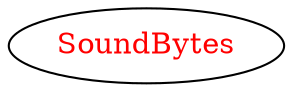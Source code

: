 digraph dependencyGraph {
 concentrate=true;
 ranksep="2.0";
 rankdir="LR"; 
 splines="ortho";
"SoundBytes" [fontcolor="red"];
}